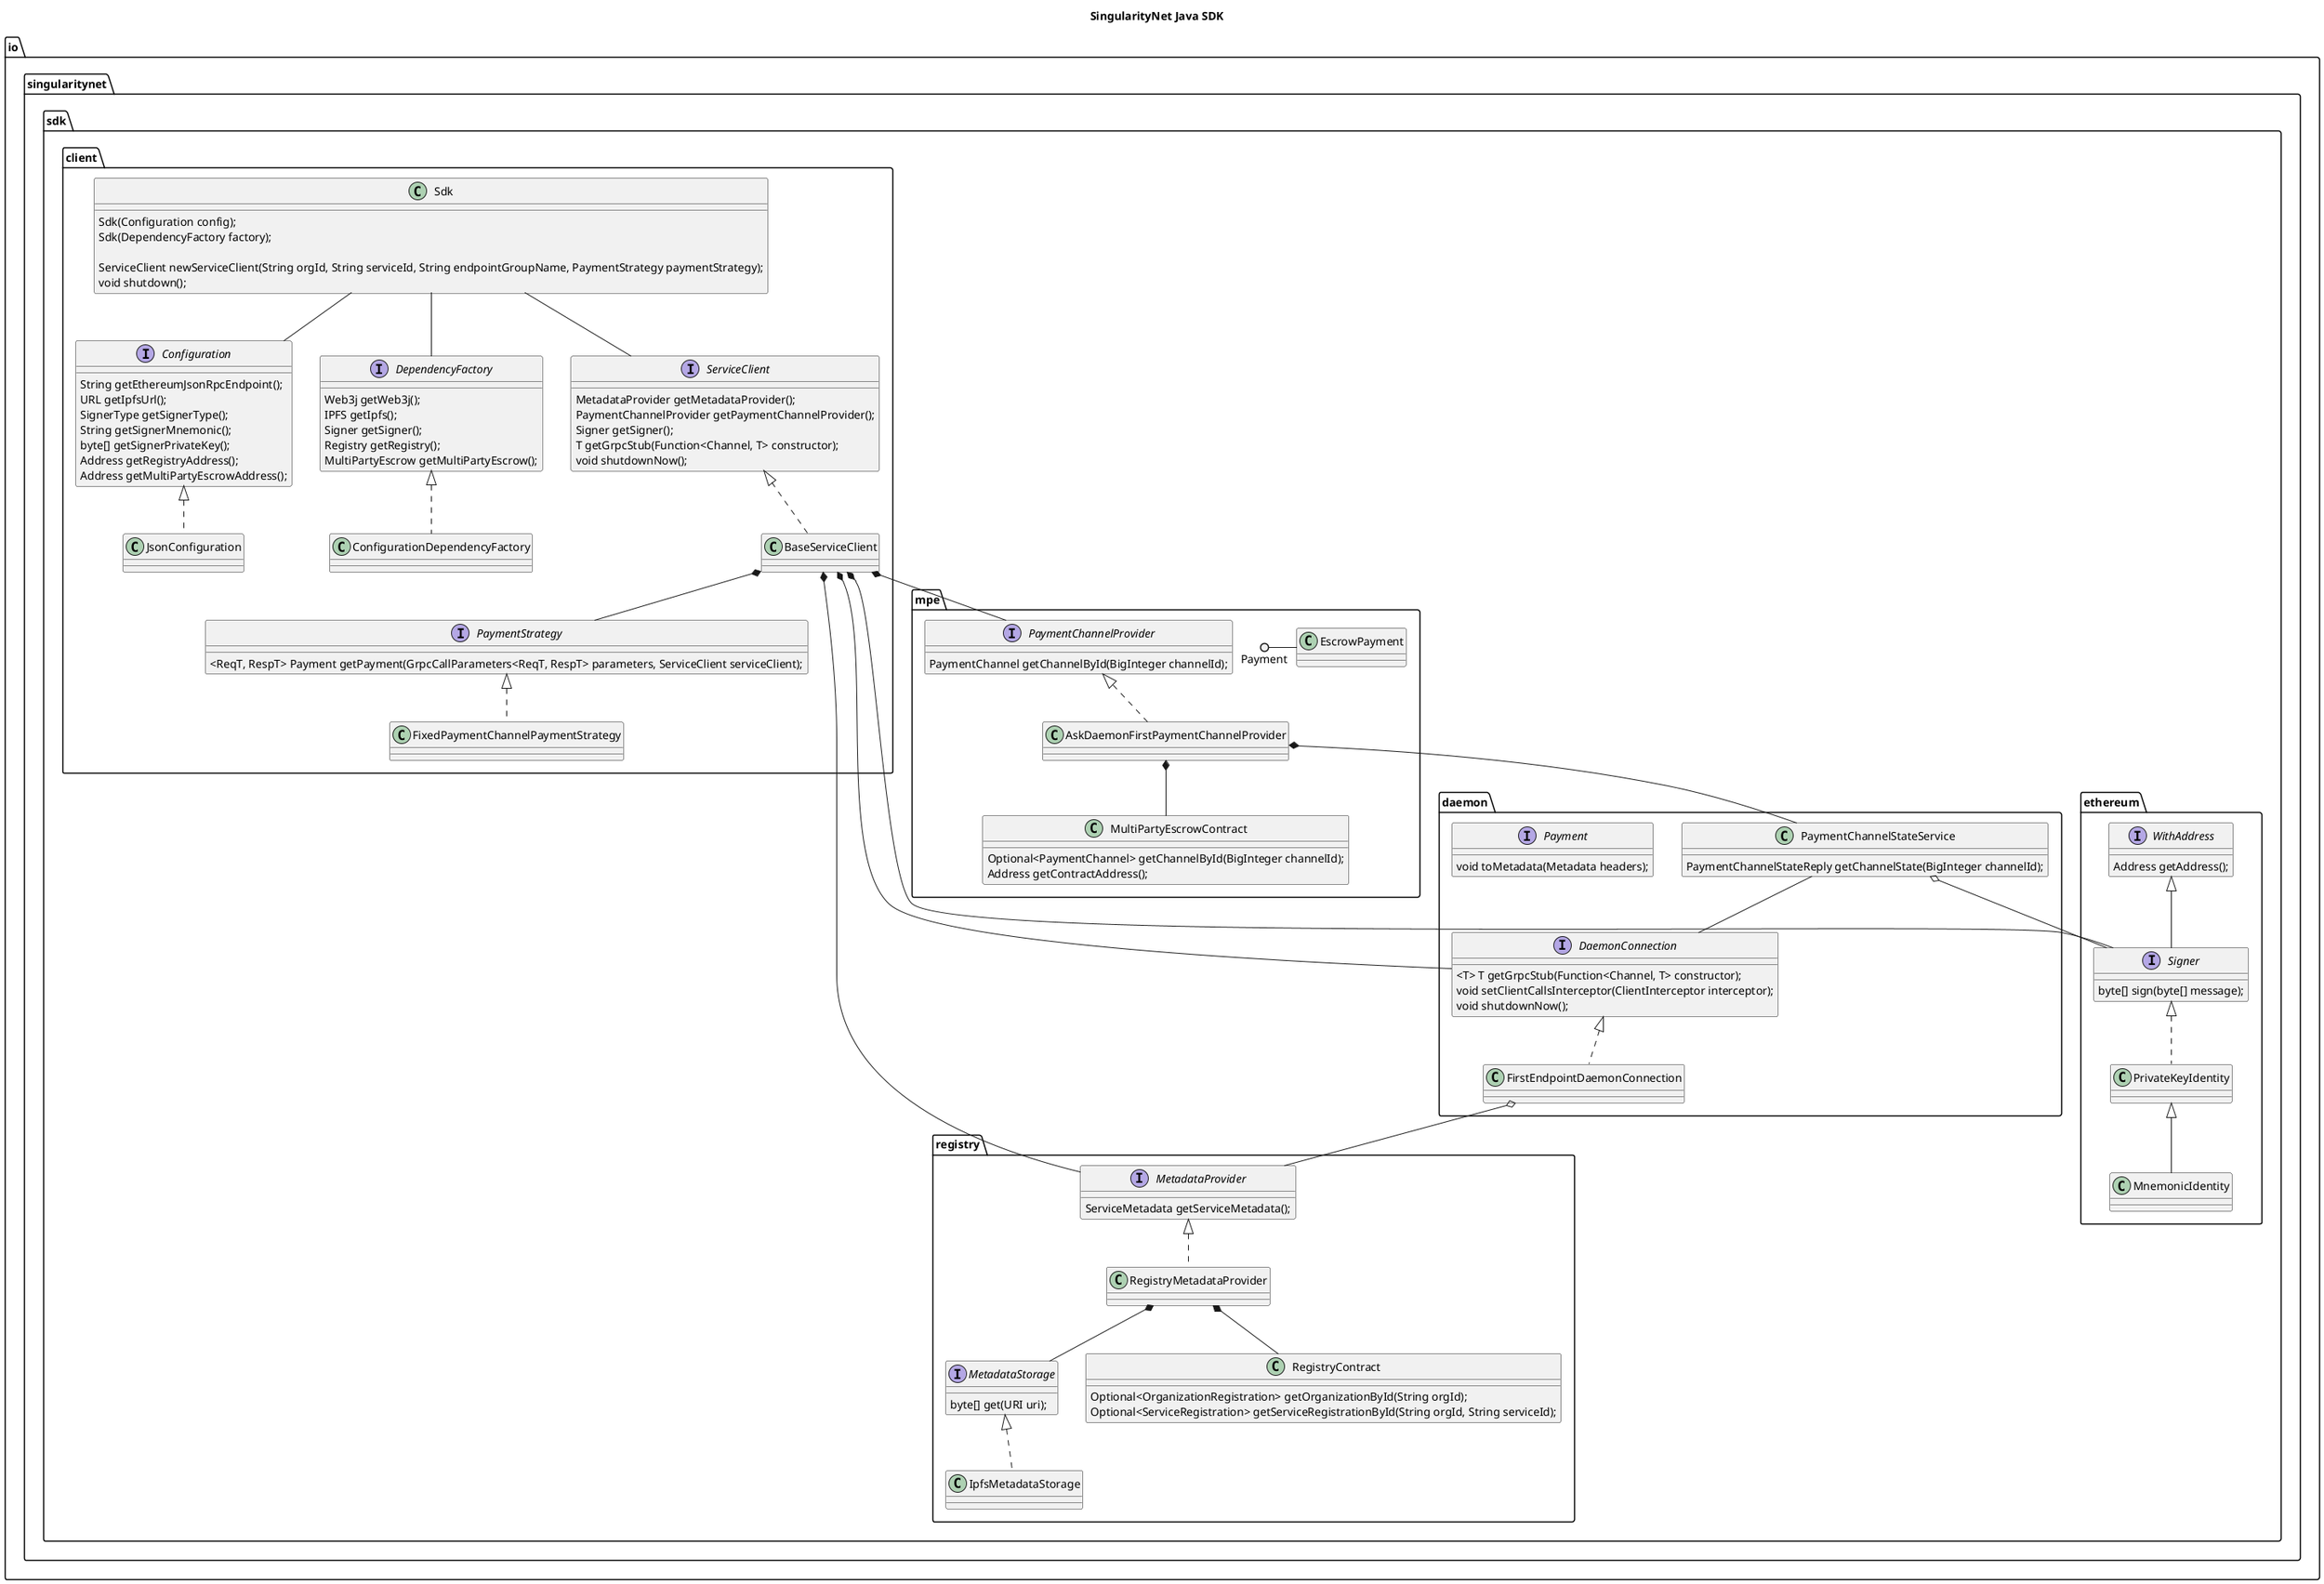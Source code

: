 @startuml

title SingularityNet Java SDK

package io.singularitynet.sdk.ethereum {

    interface WithAddress {
        Address getAddress();
    }

    interface Signer {
        byte[] sign(byte[] message);
    }
    WithAddress <|-- Signer

    class PrivateKeyIdentity
    Signer <|.. PrivateKeyIdentity

    class MnemonicIdentity
    PrivateKeyIdentity <|-- MnemonicIdentity

}


package io.singularitynet.sdk.registry {

    interface MetadataStorage {
        byte[] get(URI uri);
    }
    class IpfsMetadataStorage
    MetadataStorage <|.. IpfsMetadataStorage

    class RegistryContract {
        Optional<OrganizationRegistration> getOrganizationById(String orgId);
        Optional<ServiceRegistration> getServiceRegistrationById(String orgId, String serviceId);
    }

    interface MetadataProvider {
        ServiceMetadata getServiceMetadata();
    }
    class RegistryMetadataProvider
    MetadataProvider <|.. RegistryMetadataProvider
    RegistryMetadataProvider *-- RegistryContract
    RegistryMetadataProvider *-- MetadataStorage

}

package io.singularitynet.sdk.daemon {
    
    interface DaemonConnection {
        <T> T getGrpcStub(Function<Channel, T> constructor);
        void setClientCallsInterceptor(ClientInterceptor interceptor);
        void shutdownNow();
    }

    class FirstEndpointDaemonConnection
    DaemonConnection <|.. FirstEndpointDaemonConnection
    FirstEndpointDaemonConnection o-- MetadataProvider

    class PaymentChannelStateService {
        PaymentChannelStateReply getChannelState(BigInteger channelId);
    }
    PaymentChannelStateService o-- Signer
    PaymentChannelStateService -- DaemonConnection

    interface Payment {
        void toMetadata(Metadata headers);
    }

}

package io.singularitynet.sdk.mpe {
    class MultiPartyEscrowContract {
        Optional<PaymentChannel> getChannelById(BigInteger channelId);
        Address getContractAddress();
    }

    interface PaymentChannelProvider {
        PaymentChannel getChannelById(BigInteger channelId);
    }

    class AskDaemonFirstPaymentChannelProvider
    PaymentChannelProvider <|.. AskDaemonFirstPaymentChannelProvider
    AskDaemonFirstPaymentChannelProvider *-- MultiPartyEscrowContract
    AskDaemonFirstPaymentChannelProvider *-- PaymentChannelStateService

    class EscrowPayment
    Payment ()- EscrowPayment

}

package io.singularitynet.sdk.client {

    interface Configuration {
        String getEthereumJsonRpcEndpoint();
        URL getIpfsUrl();
        SignerType getSignerType();
        String getSignerMnemonic();
        byte[] getSignerPrivateKey();
        Address getRegistryAddress();
        Address getMultiPartyEscrowAddress();
    }

    class JsonConfiguration
    Configuration <|.. JsonConfiguration

    interface DependencyFactory {
        Web3j getWeb3j();
        IPFS getIpfs();
        Signer getSigner();
        Registry getRegistry();
        MultiPartyEscrow getMultiPartyEscrow();
    }

    class ConfigurationDependencyFactory
    DependencyFactory <|.. ConfigurationDependencyFactory

    interface PaymentStrategy {
        <ReqT, RespT> Payment getPayment(GrpcCallParameters<ReqT, RespT> parameters, ServiceClient serviceClient);
    }

    class FixedPaymentChannelPaymentStrategy
    PaymentStrategy <|.. FixedPaymentChannelPaymentStrategy

    class Sdk {
        Sdk(Configuration config);
        Sdk(DependencyFactory factory);

        ServiceClient newServiceClient(String orgId, String serviceId, String endpointGroupName, PaymentStrategy paymentStrategy);
        void shutdown();
    }
    Sdk -- Configuration
    Sdk -- ServiceClient
    Sdk -- DependencyFactory

    interface ServiceClient {
        MetadataProvider getMetadataProvider();
        PaymentChannelProvider getPaymentChannelProvider();
        Signer getSigner();
        T getGrpcStub(Function<Channel, T> constructor);
        void shutdownNow();
    }

    class BaseServiceClient
    ServiceClient <|.. BaseServiceClient
    BaseServiceClient *-- DaemonConnection
    BaseServiceClient *-- MetadataProvider
    BaseServiceClient *-- PaymentChannelProvider
    BaseServiceClient *-- PaymentStrategy
    BaseServiceClient *-- Signer

}

@enduml

